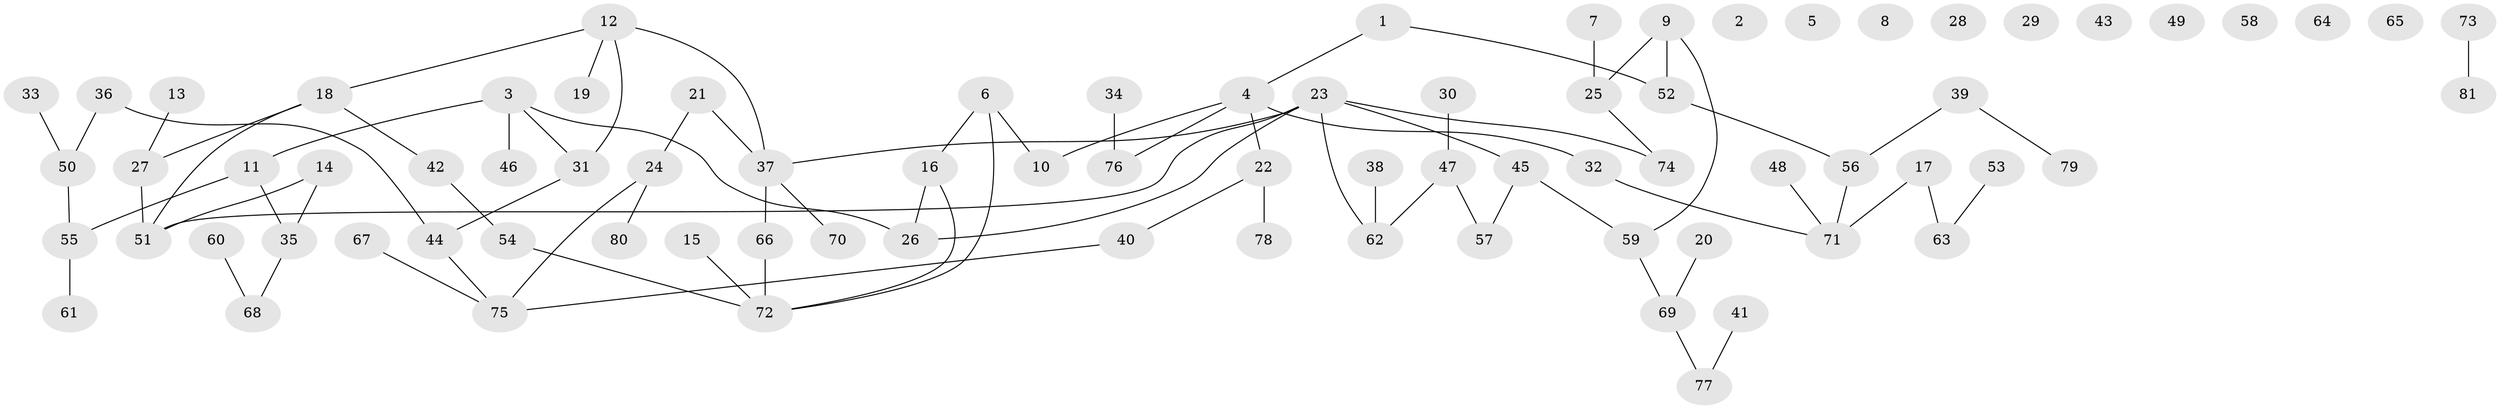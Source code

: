 // coarse degree distribution, {0: 0.20833333333333334, 1: 0.3125, 3: 0.0625, 4: 0.08333333333333333, 2: 0.25, 5: 0.020833333333333332, 7: 0.020833333333333332, 6: 0.041666666666666664}
// Generated by graph-tools (version 1.1) at 2025/43/03/04/25 21:43:23]
// undirected, 81 vertices, 83 edges
graph export_dot {
graph [start="1"]
  node [color=gray90,style=filled];
  1;
  2;
  3;
  4;
  5;
  6;
  7;
  8;
  9;
  10;
  11;
  12;
  13;
  14;
  15;
  16;
  17;
  18;
  19;
  20;
  21;
  22;
  23;
  24;
  25;
  26;
  27;
  28;
  29;
  30;
  31;
  32;
  33;
  34;
  35;
  36;
  37;
  38;
  39;
  40;
  41;
  42;
  43;
  44;
  45;
  46;
  47;
  48;
  49;
  50;
  51;
  52;
  53;
  54;
  55;
  56;
  57;
  58;
  59;
  60;
  61;
  62;
  63;
  64;
  65;
  66;
  67;
  68;
  69;
  70;
  71;
  72;
  73;
  74;
  75;
  76;
  77;
  78;
  79;
  80;
  81;
  1 -- 4;
  1 -- 52;
  3 -- 11;
  3 -- 26;
  3 -- 31;
  3 -- 46;
  4 -- 10;
  4 -- 22;
  4 -- 32;
  4 -- 76;
  6 -- 10;
  6 -- 16;
  6 -- 72;
  7 -- 25;
  9 -- 25;
  9 -- 52;
  9 -- 59;
  11 -- 35;
  11 -- 55;
  12 -- 18;
  12 -- 19;
  12 -- 31;
  12 -- 37;
  13 -- 27;
  14 -- 35;
  14 -- 51;
  15 -- 72;
  16 -- 26;
  16 -- 72;
  17 -- 63;
  17 -- 71;
  18 -- 27;
  18 -- 42;
  18 -- 51;
  20 -- 69;
  21 -- 24;
  21 -- 37;
  22 -- 40;
  22 -- 78;
  23 -- 26;
  23 -- 37;
  23 -- 45;
  23 -- 51;
  23 -- 62;
  23 -- 74;
  24 -- 75;
  24 -- 80;
  25 -- 74;
  27 -- 51;
  30 -- 47;
  31 -- 44;
  32 -- 71;
  33 -- 50;
  34 -- 76;
  35 -- 68;
  36 -- 44;
  36 -- 50;
  37 -- 66;
  37 -- 70;
  38 -- 62;
  39 -- 56;
  39 -- 79;
  40 -- 75;
  41 -- 77;
  42 -- 54;
  44 -- 75;
  45 -- 57;
  45 -- 59;
  47 -- 57;
  47 -- 62;
  48 -- 71;
  50 -- 55;
  52 -- 56;
  53 -- 63;
  54 -- 72;
  55 -- 61;
  56 -- 71;
  59 -- 69;
  60 -- 68;
  66 -- 72;
  67 -- 75;
  69 -- 77;
  73 -- 81;
}
